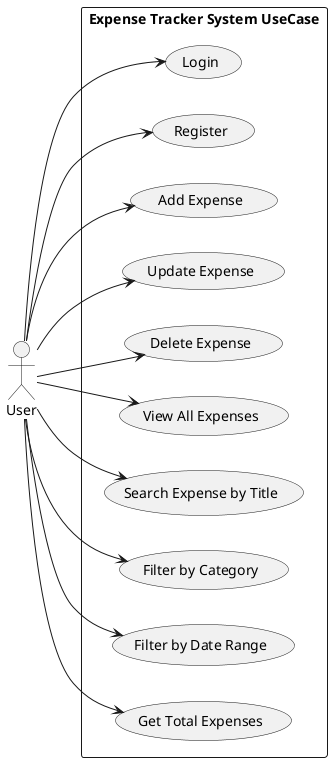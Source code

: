 @startuml

left to right direction

actor User


rectangle "Expense Tracker System UseCase" {

  usecase "Login" as UC_Login
  usecase "Register" as UC_Register
  usecase "Add Expense" as UC_Add
  usecase "Update Expense" as UC_Update
  usecase "Delete Expense" as UC_Delete
  usecase "View All Expenses" as UC_ViewAll
  usecase "Search Expense by Title" as UC_SearchTitle
  usecase "Filter by Category" as UC_FilterCategory
  usecase "Filter by Date Range" as UC_FilterDate
  usecase "Get Total Expenses" as UC_Total

}

User --> UC_Login
User --> UC_Register
User --> UC_Add
User --> UC_Update
User --> UC_Delete
User --> UC_ViewAll
User --> UC_SearchTitle
User --> UC_FilterCategory
User --> UC_FilterDate
User --> UC_Total

@enduml
